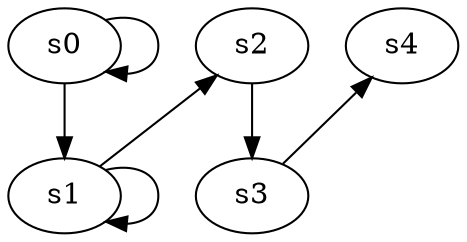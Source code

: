 digraph game_0064_chain_5 {
    s0 [name="s0", player=0];
    s1 [name="s1", player=1, target=1];
    s2 [name="s2", player=0];
    s3 [name="s3", player=1];
    s4 [name="s4", player=0];

    s0 -> s1;
    s1 -> s2 [constraint="time == 11"];
    s2 -> s3;
    s3 -> s4 [constraint="time == 9 || time == 15 || time == 17"];
    s0 -> s0 [constraint="time % 2 == 0"];
    s1 -> s1 [constraint="time % 3 == 0"];
}
